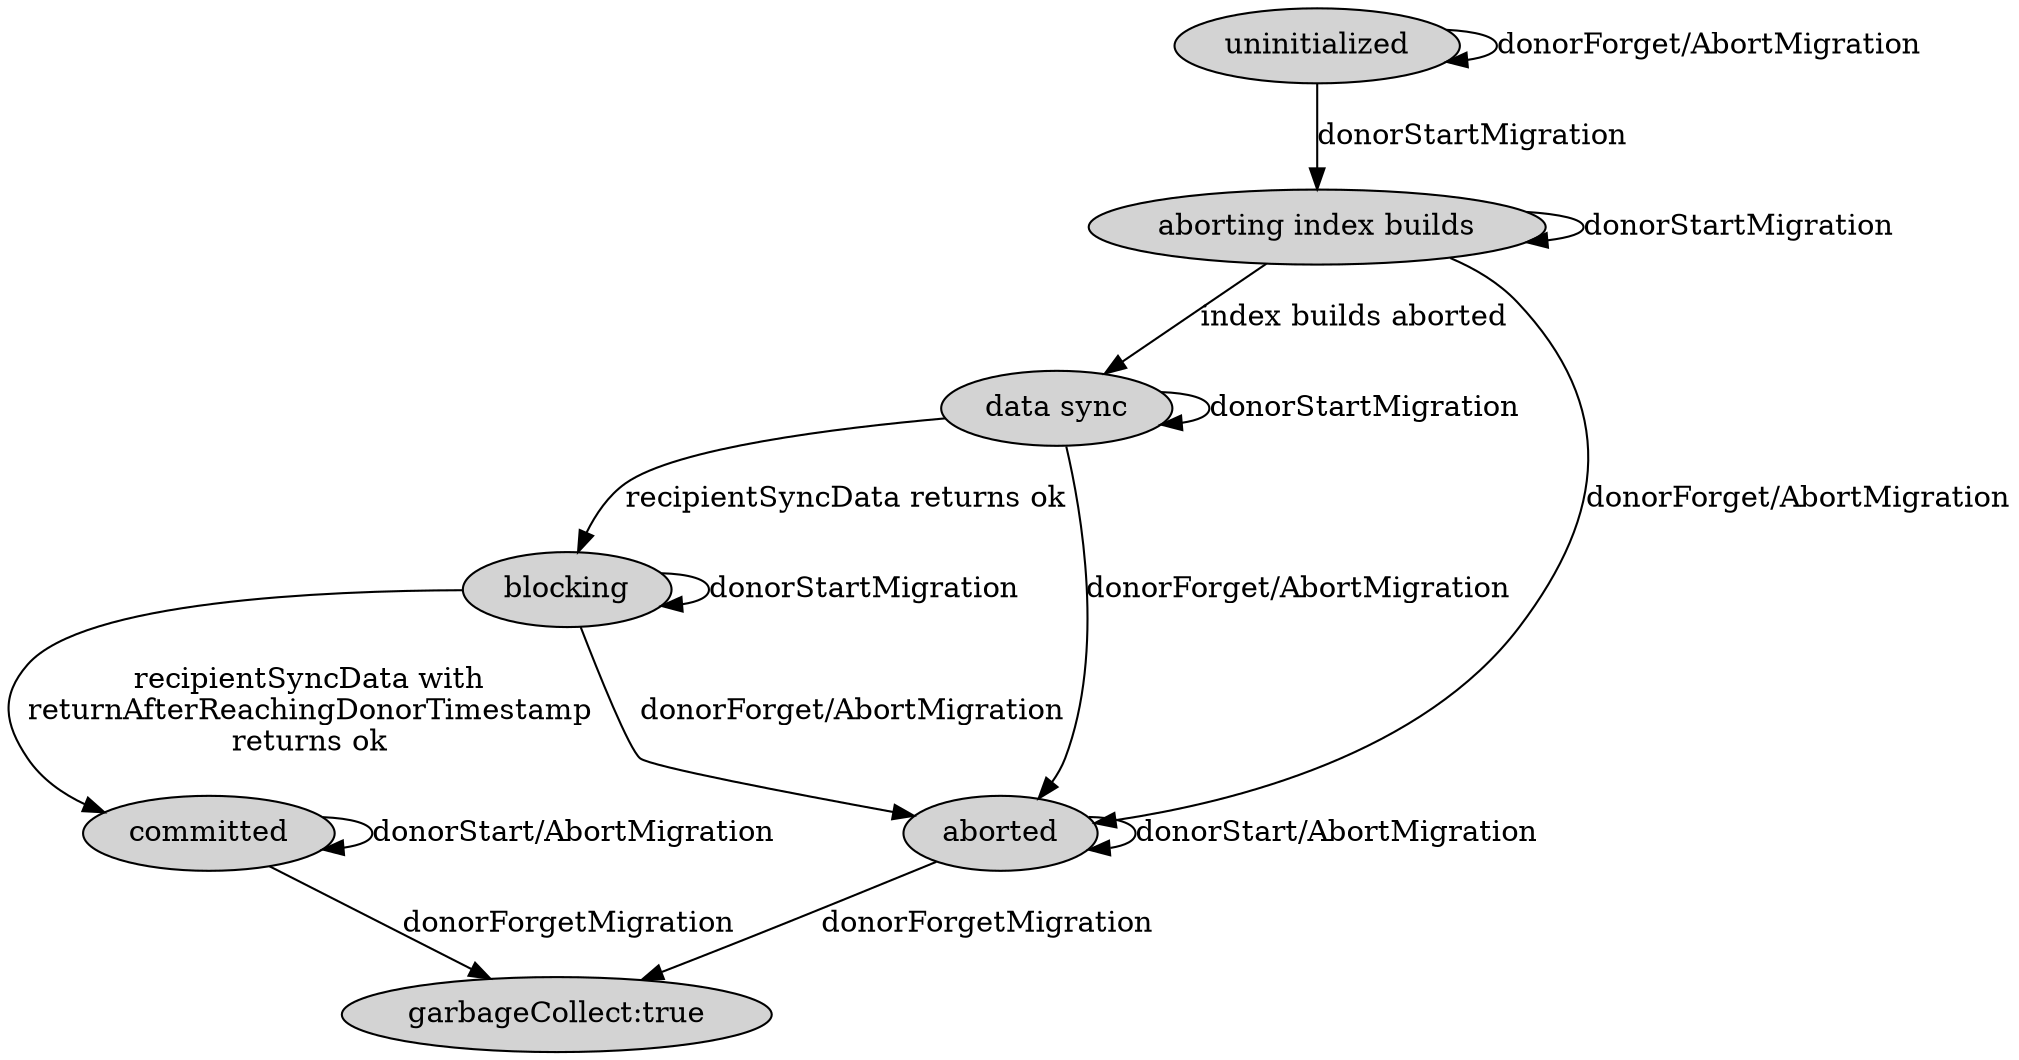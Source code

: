 digraph G {
	node [style=filled];
    a0 [label="uninitialized"];
    a1 [label="aborting index builds"];
    a2 [label="data sync"];
    a3 [label="blocking"];
    a4 [label="committed"];
    a5 [label="aborted"];
    a6 [label="garbageCollect:true"];
    a0 -> a0 [label="donorForget/AbortMigration"]
    a0 -> a1 [label="donorStartMigration"];
    a1 -> a1 [label="donorStartMigration"];
    a1 -> a5 [label="donorForget/AbortMigration"]
    a1 -> a2 [label="index builds aborted"];
    a2 -> a2 [label="donorStartMigration"];
    a2 -> a5 [label="donorForget/AbortMigration"]
    a2 -> a3 [label="recipientSyncData returns ok"];
    a3 -> a3 [label="donorStartMigration"];
    a3 -> a5 [label="donorForget/AbortMigration"];
    a3 -> a4 [label="recipientSyncData with\nreturnAfterReachingDonorTimestamp\nreturns ok"];
    a4 -> a4 [label="donorStart/AbortMigration"];
    a4 -> a6 [label="donorForgetMigration"];
    a5 -> a5 [label="donorStart/AbortMigration"];
    a5 -> a6 [label="donorForgetMigration"];
}
